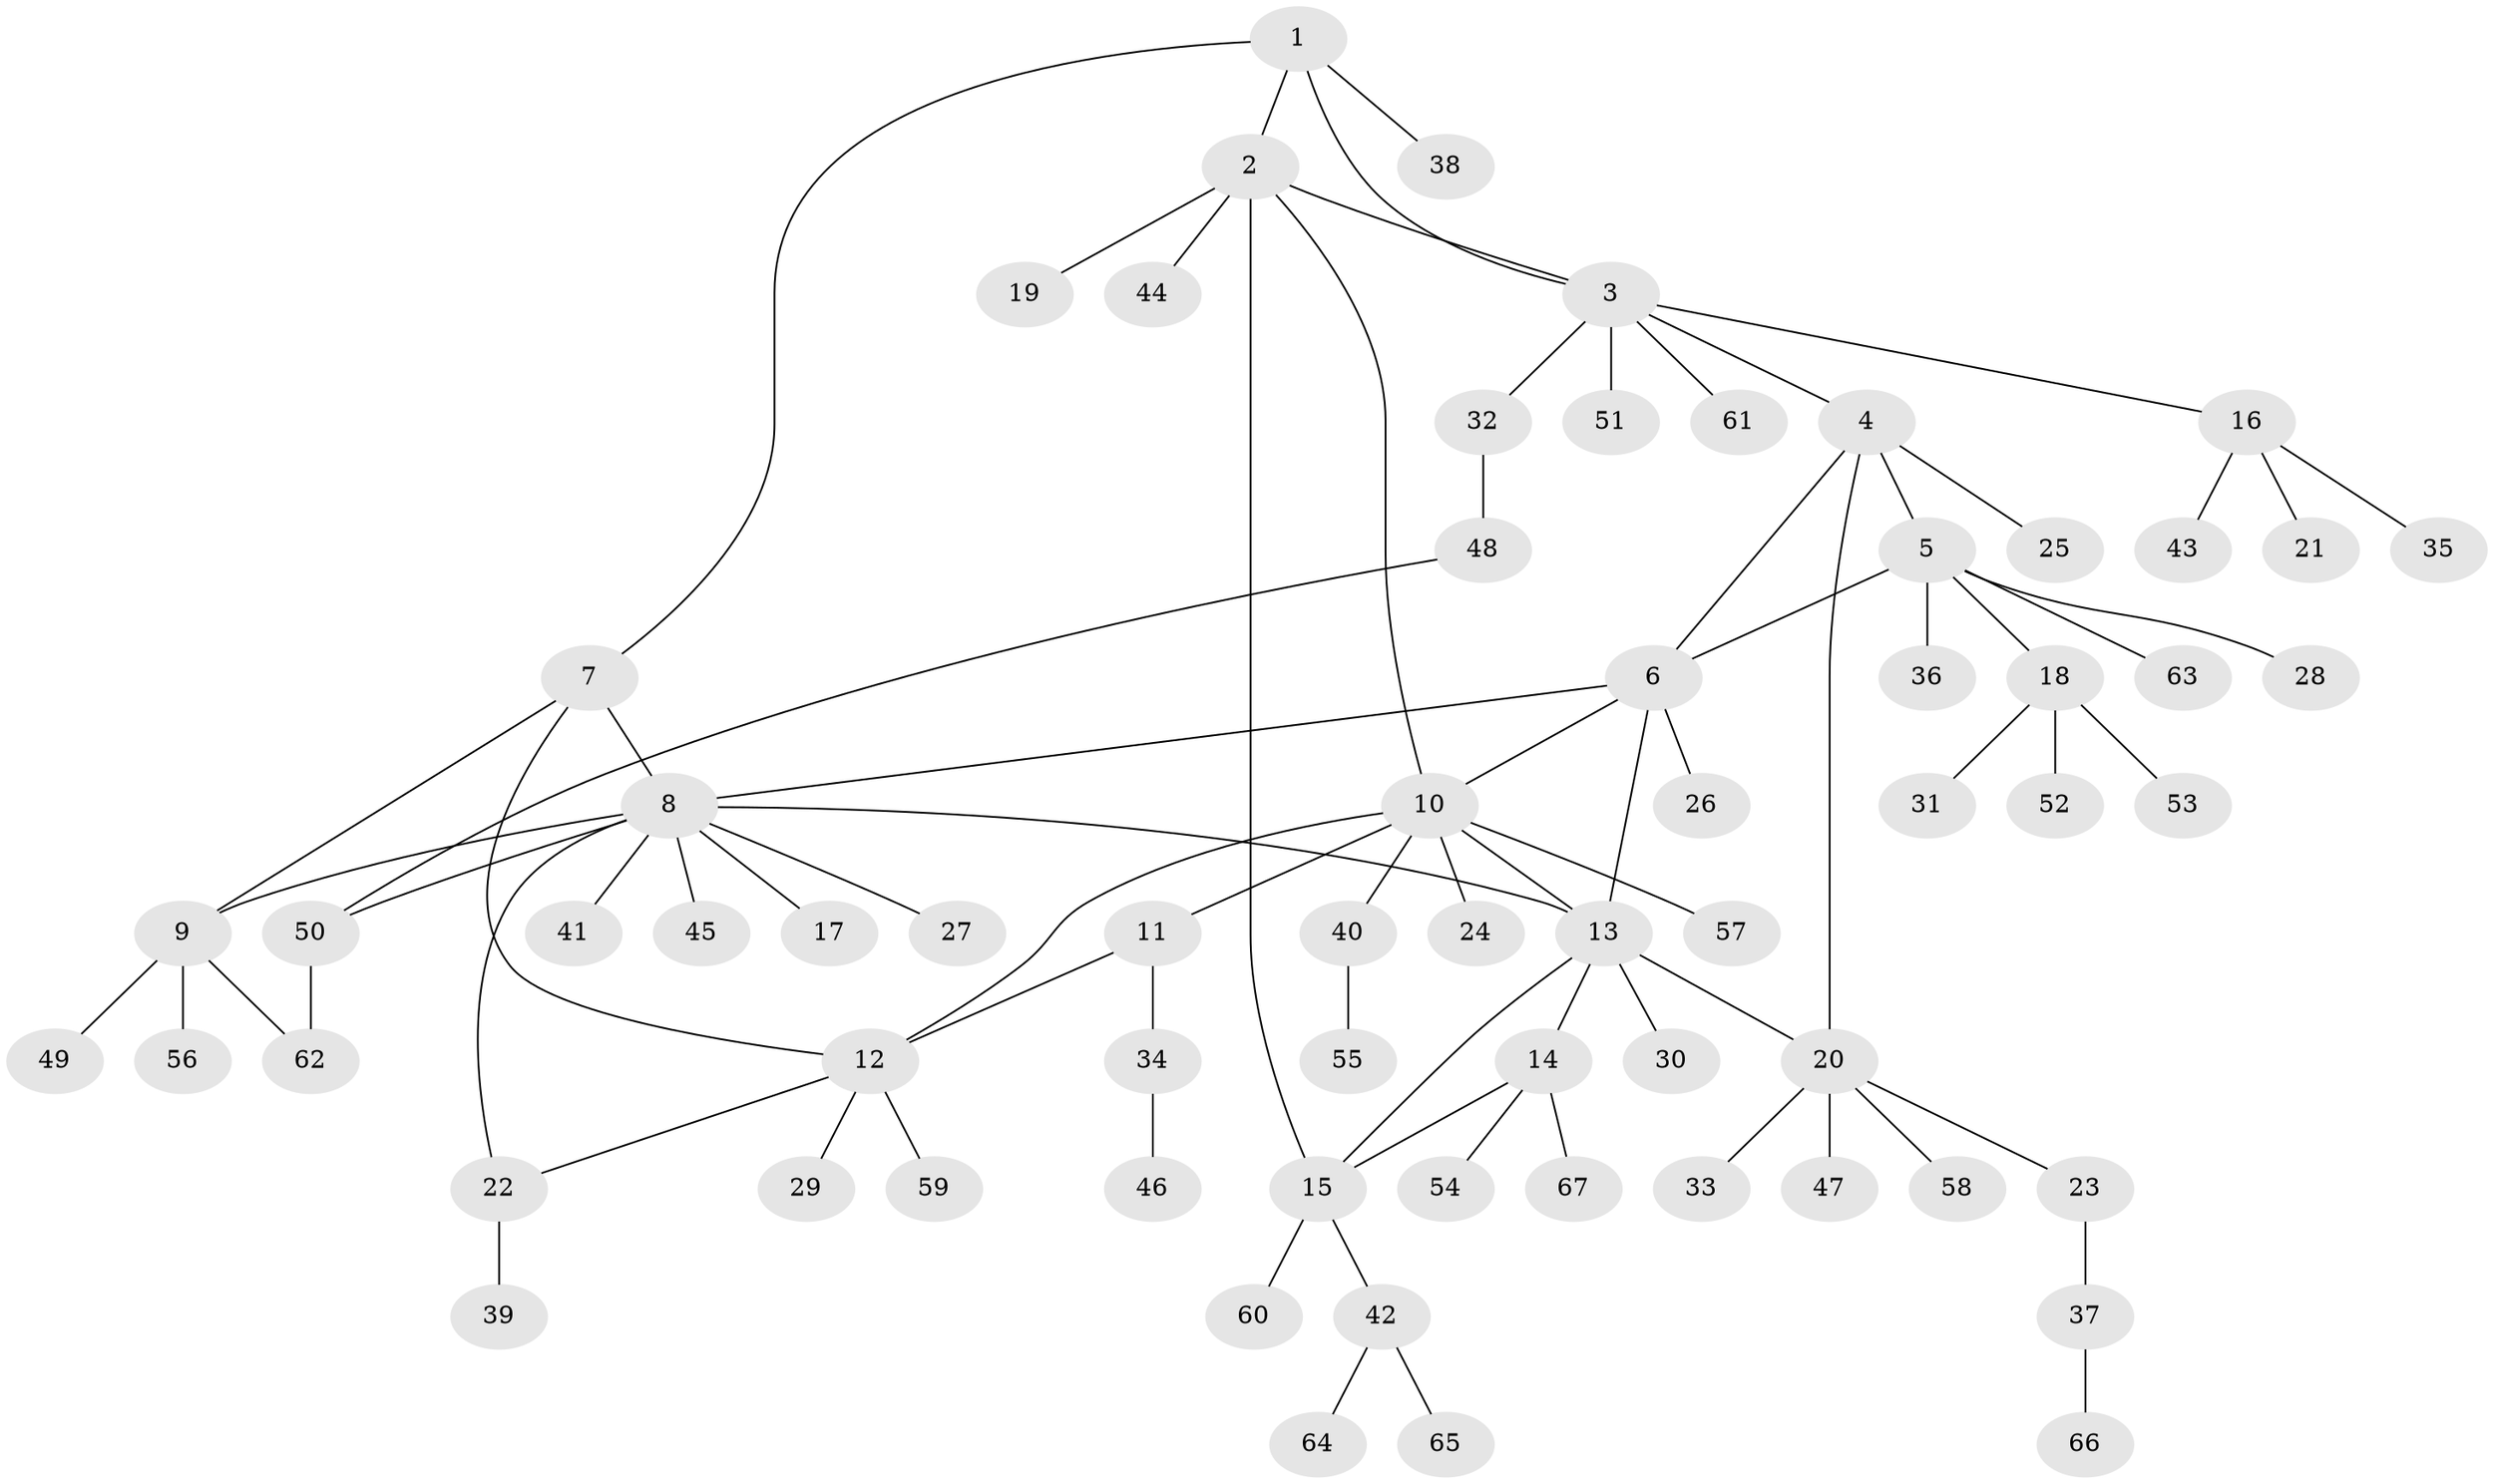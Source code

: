 // Generated by graph-tools (version 1.1) at 2025/37/03/09/25 02:37:38]
// undirected, 67 vertices, 81 edges
graph export_dot {
graph [start="1"]
  node [color=gray90,style=filled];
  1;
  2;
  3;
  4;
  5;
  6;
  7;
  8;
  9;
  10;
  11;
  12;
  13;
  14;
  15;
  16;
  17;
  18;
  19;
  20;
  21;
  22;
  23;
  24;
  25;
  26;
  27;
  28;
  29;
  30;
  31;
  32;
  33;
  34;
  35;
  36;
  37;
  38;
  39;
  40;
  41;
  42;
  43;
  44;
  45;
  46;
  47;
  48;
  49;
  50;
  51;
  52;
  53;
  54;
  55;
  56;
  57;
  58;
  59;
  60;
  61;
  62;
  63;
  64;
  65;
  66;
  67;
  1 -- 2;
  1 -- 3;
  1 -- 7;
  1 -- 38;
  2 -- 3;
  2 -- 10;
  2 -- 15;
  2 -- 19;
  2 -- 44;
  3 -- 4;
  3 -- 16;
  3 -- 32;
  3 -- 51;
  3 -- 61;
  4 -- 5;
  4 -- 6;
  4 -- 20;
  4 -- 25;
  5 -- 6;
  5 -- 18;
  5 -- 28;
  5 -- 36;
  5 -- 63;
  6 -- 8;
  6 -- 10;
  6 -- 13;
  6 -- 26;
  7 -- 8;
  7 -- 9;
  7 -- 12;
  8 -- 9;
  8 -- 13;
  8 -- 17;
  8 -- 22;
  8 -- 27;
  8 -- 41;
  8 -- 45;
  8 -- 50;
  9 -- 49;
  9 -- 56;
  9 -- 62;
  10 -- 11;
  10 -- 12;
  10 -- 13;
  10 -- 24;
  10 -- 40;
  10 -- 57;
  11 -- 12;
  11 -- 34;
  12 -- 22;
  12 -- 29;
  12 -- 59;
  13 -- 14;
  13 -- 15;
  13 -- 20;
  13 -- 30;
  14 -- 15;
  14 -- 54;
  14 -- 67;
  15 -- 42;
  15 -- 60;
  16 -- 21;
  16 -- 35;
  16 -- 43;
  18 -- 31;
  18 -- 52;
  18 -- 53;
  20 -- 23;
  20 -- 33;
  20 -- 47;
  20 -- 58;
  22 -- 39;
  23 -- 37;
  32 -- 48;
  34 -- 46;
  37 -- 66;
  40 -- 55;
  42 -- 64;
  42 -- 65;
  48 -- 50;
  50 -- 62;
}
